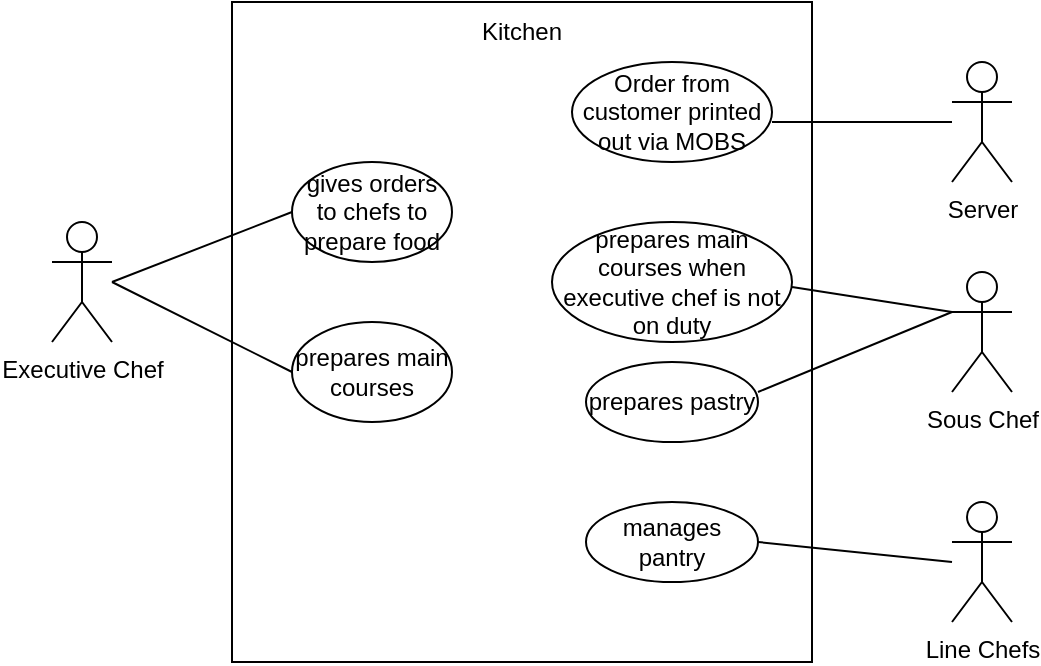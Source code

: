 <mxfile version="24.3.1" type="google">
  <diagram name="Page-1" id="O-109bV0ZU06yiMruQCl">
    <mxGraphModel grid="1" page="1" gridSize="10" guides="1" tooltips="1" connect="1" arrows="1" fold="1" pageScale="1" pageWidth="827" pageHeight="1169" math="0" shadow="0">
      <root>
        <mxCell id="0" />
        <mxCell id="1" parent="0" />
        <mxCell id="tdISbU3QcUcJ55vKMBew-1" value="" style="rounded=0;whiteSpace=wrap;html=1;" vertex="1" parent="1">
          <mxGeometry x="260" y="230" width="290" height="330" as="geometry" />
        </mxCell>
        <mxCell id="tdISbU3QcUcJ55vKMBew-2" value="Executive Chef" style="shape=umlActor;verticalLabelPosition=bottom;verticalAlign=top;html=1;outlineConnect=0;" vertex="1" parent="1">
          <mxGeometry x="170" y="340" width="30" height="60" as="geometry" />
        </mxCell>
        <mxCell id="tdISbU3QcUcJ55vKMBew-5" value="gives orders to chefs to prepare food" style="ellipse;whiteSpace=wrap;html=1;" vertex="1" parent="1">
          <mxGeometry x="290" y="310" width="80" height="50" as="geometry" />
        </mxCell>
        <mxCell id="tdISbU3QcUcJ55vKMBew-14" value="Sous Chef" style="shape=umlActor;verticalLabelPosition=bottom;verticalAlign=top;html=1;outlineConnect=0;" vertex="1" parent="1">
          <mxGeometry x="620" y="365" width="30" height="60" as="geometry" />
        </mxCell>
        <mxCell id="tdISbU3QcUcJ55vKMBew-15" value="Order from customer printed out via MOBS" style="ellipse;whiteSpace=wrap;html=1;" vertex="1" parent="1">
          <mxGeometry x="430" y="260" width="100" height="50" as="geometry" />
        </mxCell>
        <mxCell id="tdISbU3QcUcJ55vKMBew-17" value="prepares main courses" style="ellipse;whiteSpace=wrap;html=1;" vertex="1" parent="1">
          <mxGeometry x="290" y="390" width="80" height="50" as="geometry" />
        </mxCell>
        <mxCell id="tdISbU3QcUcJ55vKMBew-18" value="Server" style="shape=umlActor;verticalLabelPosition=bottom;verticalAlign=top;html=1;outlineConnect=0;" vertex="1" parent="1">
          <mxGeometry x="620" y="260" width="30" height="60" as="geometry" />
        </mxCell>
        <mxCell id="tdISbU3QcUcJ55vKMBew-19" value="Line Chefs" style="shape=umlActor;verticalLabelPosition=bottom;verticalAlign=top;html=1;outlineConnect=0;" vertex="1" parent="1">
          <mxGeometry x="620" y="480" width="30" height="60" as="geometry" />
        </mxCell>
        <mxCell id="tdISbU3QcUcJ55vKMBew-20" value="prepares main courses when executive chef is not on duty" style="ellipse;whiteSpace=wrap;html=1;" vertex="1" parent="1">
          <mxGeometry x="420" y="340" width="120" height="60" as="geometry" />
        </mxCell>
        <mxCell id="tdISbU3QcUcJ55vKMBew-21" value="prepares pastry" style="ellipse;whiteSpace=wrap;html=1;" vertex="1" parent="1">
          <mxGeometry x="437" y="410" width="86" height="40" as="geometry" />
        </mxCell>
        <mxCell id="tdISbU3QcUcJ55vKMBew-22" value="manages pantry" style="ellipse;whiteSpace=wrap;html=1;" vertex="1" parent="1">
          <mxGeometry x="437" y="480" width="86" height="40" as="geometry" />
        </mxCell>
        <mxCell id="tdISbU3QcUcJ55vKMBew-23" value="" style="endArrow=none;html=1;rounded=0;entryX=0;entryY=0.5;entryDx=0;entryDy=0;" edge="1" parent="1" target="tdISbU3QcUcJ55vKMBew-5">
          <mxGeometry width="50" height="50" relative="1" as="geometry">
            <mxPoint x="200" y="370" as="sourcePoint" />
            <mxPoint x="250" y="320" as="targetPoint" />
          </mxGeometry>
        </mxCell>
        <mxCell id="tdISbU3QcUcJ55vKMBew-24" value="" style="endArrow=none;html=1;rounded=0;entryX=0;entryY=0.5;entryDx=0;entryDy=0;" edge="1" parent="1">
          <mxGeometry width="50" height="50" relative="1" as="geometry">
            <mxPoint x="200" y="370" as="sourcePoint" />
            <mxPoint x="290" y="415" as="targetPoint" />
          </mxGeometry>
        </mxCell>
        <mxCell id="tdISbU3QcUcJ55vKMBew-25" value="" style="endArrow=none;html=1;rounded=0;" edge="1" parent="1" target="tdISbU3QcUcJ55vKMBew-18">
          <mxGeometry width="50" height="50" relative="1" as="geometry">
            <mxPoint x="530" y="290" as="sourcePoint" />
            <mxPoint x="620" y="335" as="targetPoint" />
          </mxGeometry>
        </mxCell>
        <mxCell id="tdISbU3QcUcJ55vKMBew-26" value="" style="endArrow=none;html=1;rounded=0;entryX=0;entryY=0.333;entryDx=0;entryDy=0;entryPerimeter=0;" edge="1" parent="1" target="tdISbU3QcUcJ55vKMBew-14">
          <mxGeometry width="50" height="50" relative="1" as="geometry">
            <mxPoint x="540" y="372.5" as="sourcePoint" />
            <mxPoint x="630" y="417.5" as="targetPoint" />
          </mxGeometry>
        </mxCell>
        <mxCell id="tdISbU3QcUcJ55vKMBew-27" value="" style="endArrow=none;html=1;rounded=0;entryX=0;entryY=0.333;entryDx=0;entryDy=0;entryPerimeter=0;" edge="1" parent="1" target="tdISbU3QcUcJ55vKMBew-14">
          <mxGeometry width="50" height="50" relative="1" as="geometry">
            <mxPoint x="523" y="425" as="sourcePoint" />
            <mxPoint x="613" y="470" as="targetPoint" />
          </mxGeometry>
        </mxCell>
        <mxCell id="tdISbU3QcUcJ55vKMBew-28" value="" style="endArrow=none;html=1;rounded=0;" edge="1" parent="1">
          <mxGeometry width="50" height="50" relative="1" as="geometry">
            <mxPoint x="523" y="500" as="sourcePoint" />
            <mxPoint x="620" y="510" as="targetPoint" />
          </mxGeometry>
        </mxCell>
        <mxCell id="7gOzqqNOhDsizmsuhAkQ-1" value="Kitchen" style="text;html=1;align=center;verticalAlign=middle;whiteSpace=wrap;rounded=0;" vertex="1" parent="1">
          <mxGeometry x="375" y="230" width="60" height="30" as="geometry" />
        </mxCell>
      </root>
    </mxGraphModel>
  </diagram>
</mxfile>
